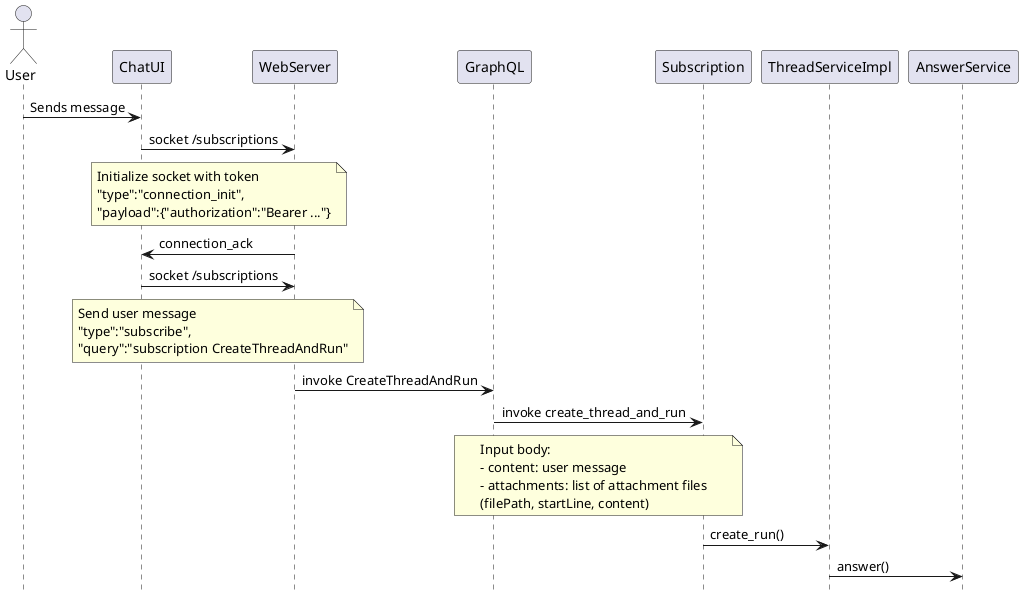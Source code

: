 @startuml
actor User
participant ChatUI
participant WebServer
participant GraphQL
participant Subscription
participant ThreadServiceImpl
participant AnswerService

User -> ChatUI: Sends message
ChatUI -> WebServer : socket /subscriptions
note over ChatUI, WebServer
    Initialize socket with token
    "type":"connection_init",
    "payload":{"authorization":"Bearer ..."}
end note
WebServer -> ChatUI : connection_ack
ChatUI -> WebServer : socket /subscriptions
note over ChatUI, WebServer
    Send user message
    "type":"subscribe",
    "query":"subscription CreateThreadAndRun"
end note
WebServer -> GraphQL: invoke CreateThreadAndRun
GraphQL -> Subscription : invoke create_thread_and_run
note over GraphQL, Subscription
Input body:
- content: user message
- attachments: list of attachment files
(filePath, startLine, content)
end note
Subscription -> ThreadServiceImpl : create_run()
ThreadServiceImpl -> AnswerService : answer()
hide footbox
@enduml
